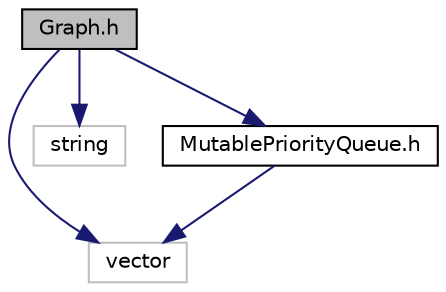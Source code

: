 digraph "Graph.h"
{
 // LATEX_PDF_SIZE
  edge [fontname="Helvetica",fontsize="10",labelfontname="Helvetica",labelfontsize="10"];
  node [fontname="Helvetica",fontsize="10",shape=record];
  Node1 [label="Graph.h",height=0.2,width=0.4,color="black", fillcolor="grey75", style="filled", fontcolor="black",tooltip="Implementation of a Graph data structure representation, based on the one provided in the classes."];
  Node1 -> Node2 [color="midnightblue",fontsize="10",style="solid",fontname="Helvetica"];
  Node2 [label="vector",height=0.2,width=0.4,color="grey75", fillcolor="white", style="filled",tooltip=" "];
  Node1 -> Node3 [color="midnightblue",fontsize="10",style="solid",fontname="Helvetica"];
  Node3 [label="string",height=0.2,width=0.4,color="grey75", fillcolor="white", style="filled",tooltip=" "];
  Node1 -> Node4 [color="midnightblue",fontsize="10",style="solid",fontname="Helvetica"];
  Node4 [label="MutablePriorityQueue.h",height=0.2,width=0.4,color="black", fillcolor="white", style="filled",URL="$MutablePriorityQueue_8h.html",tooltip="A mutable priority queue implementation based on a binary heap."];
  Node4 -> Node2 [color="midnightblue",fontsize="10",style="solid",fontname="Helvetica"];
}
